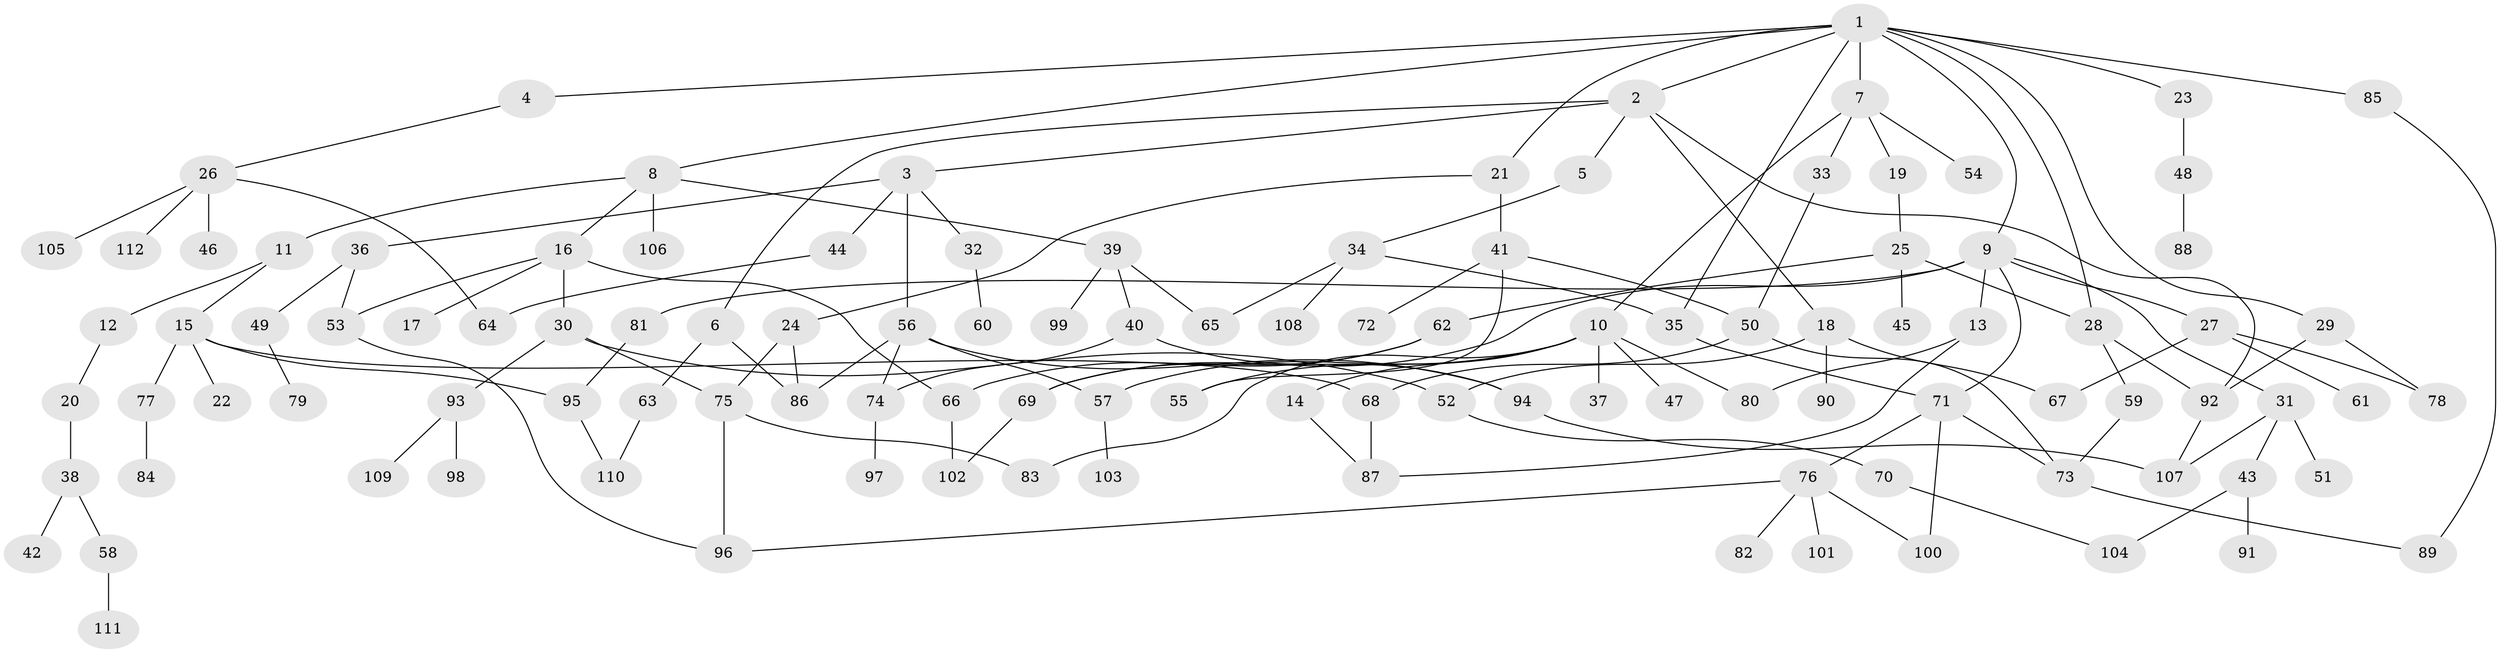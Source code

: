 // coarse degree distribution, {9: 0.029411764705882353, 8: 0.058823529411764705, 7: 0.08823529411764706, 2: 0.17647058823529413, 4: 0.20588235294117646, 3: 0.17647058823529413, 6: 0.029411764705882353, 5: 0.029411764705882353, 1: 0.20588235294117646}
// Generated by graph-tools (version 1.1) at 2025/49/03/04/25 22:49:14]
// undirected, 112 vertices, 149 edges
graph export_dot {
  node [color=gray90,style=filled];
  1;
  2;
  3;
  4;
  5;
  6;
  7;
  8;
  9;
  10;
  11;
  12;
  13;
  14;
  15;
  16;
  17;
  18;
  19;
  20;
  21;
  22;
  23;
  24;
  25;
  26;
  27;
  28;
  29;
  30;
  31;
  32;
  33;
  34;
  35;
  36;
  37;
  38;
  39;
  40;
  41;
  42;
  43;
  44;
  45;
  46;
  47;
  48;
  49;
  50;
  51;
  52;
  53;
  54;
  55;
  56;
  57;
  58;
  59;
  60;
  61;
  62;
  63;
  64;
  65;
  66;
  67;
  68;
  69;
  70;
  71;
  72;
  73;
  74;
  75;
  76;
  77;
  78;
  79;
  80;
  81;
  82;
  83;
  84;
  85;
  86;
  87;
  88;
  89;
  90;
  91;
  92;
  93;
  94;
  95;
  96;
  97;
  98;
  99;
  100;
  101;
  102;
  103;
  104;
  105;
  106;
  107;
  108;
  109;
  110;
  111;
  112;
  1 -- 2;
  1 -- 4;
  1 -- 7;
  1 -- 8;
  1 -- 9;
  1 -- 21;
  1 -- 23;
  1 -- 28;
  1 -- 29;
  1 -- 85;
  1 -- 35;
  2 -- 3;
  2 -- 5;
  2 -- 6;
  2 -- 18;
  2 -- 92;
  3 -- 32;
  3 -- 36;
  3 -- 44;
  3 -- 56;
  4 -- 26;
  5 -- 34;
  6 -- 63;
  6 -- 86;
  7 -- 10;
  7 -- 19;
  7 -- 33;
  7 -- 54;
  8 -- 11;
  8 -- 16;
  8 -- 39;
  8 -- 106;
  9 -- 13;
  9 -- 27;
  9 -- 31;
  9 -- 69;
  9 -- 71;
  9 -- 81;
  10 -- 14;
  10 -- 37;
  10 -- 47;
  10 -- 83;
  10 -- 57;
  10 -- 55;
  10 -- 80;
  11 -- 12;
  11 -- 15;
  12 -- 20;
  13 -- 80;
  13 -- 87;
  14 -- 87;
  15 -- 22;
  15 -- 77;
  15 -- 95;
  15 -- 68;
  16 -- 17;
  16 -- 30;
  16 -- 66;
  16 -- 53;
  18 -- 52;
  18 -- 67;
  18 -- 90;
  19 -- 25;
  20 -- 38;
  21 -- 24;
  21 -- 41;
  23 -- 48;
  24 -- 86;
  24 -- 75;
  25 -- 45;
  25 -- 62;
  25 -- 28;
  26 -- 46;
  26 -- 64;
  26 -- 105;
  26 -- 112;
  27 -- 61;
  27 -- 78;
  27 -- 67;
  28 -- 59;
  28 -- 92;
  29 -- 92;
  29 -- 78;
  30 -- 75;
  30 -- 93;
  30 -- 52;
  31 -- 43;
  31 -- 51;
  31 -- 107;
  32 -- 60;
  33 -- 50;
  34 -- 35;
  34 -- 108;
  34 -- 65;
  35 -- 71;
  36 -- 49;
  36 -- 53;
  38 -- 42;
  38 -- 58;
  39 -- 40;
  39 -- 65;
  39 -- 99;
  40 -- 94;
  40 -- 74;
  41 -- 50;
  41 -- 55;
  41 -- 72;
  43 -- 91;
  43 -- 104;
  44 -- 64;
  48 -- 88;
  49 -- 79;
  50 -- 68;
  50 -- 73;
  52 -- 70;
  53 -- 96;
  56 -- 57;
  56 -- 74;
  56 -- 86;
  56 -- 94;
  57 -- 103;
  58 -- 111;
  59 -- 73;
  62 -- 66;
  62 -- 69;
  63 -- 110;
  66 -- 102;
  68 -- 87;
  69 -- 102;
  70 -- 104;
  71 -- 76;
  71 -- 100;
  71 -- 73;
  73 -- 89;
  74 -- 97;
  75 -- 96;
  75 -- 83;
  76 -- 82;
  76 -- 100;
  76 -- 101;
  76 -- 96;
  77 -- 84;
  81 -- 95;
  85 -- 89;
  92 -- 107;
  93 -- 98;
  93 -- 109;
  94 -- 107;
  95 -- 110;
}
